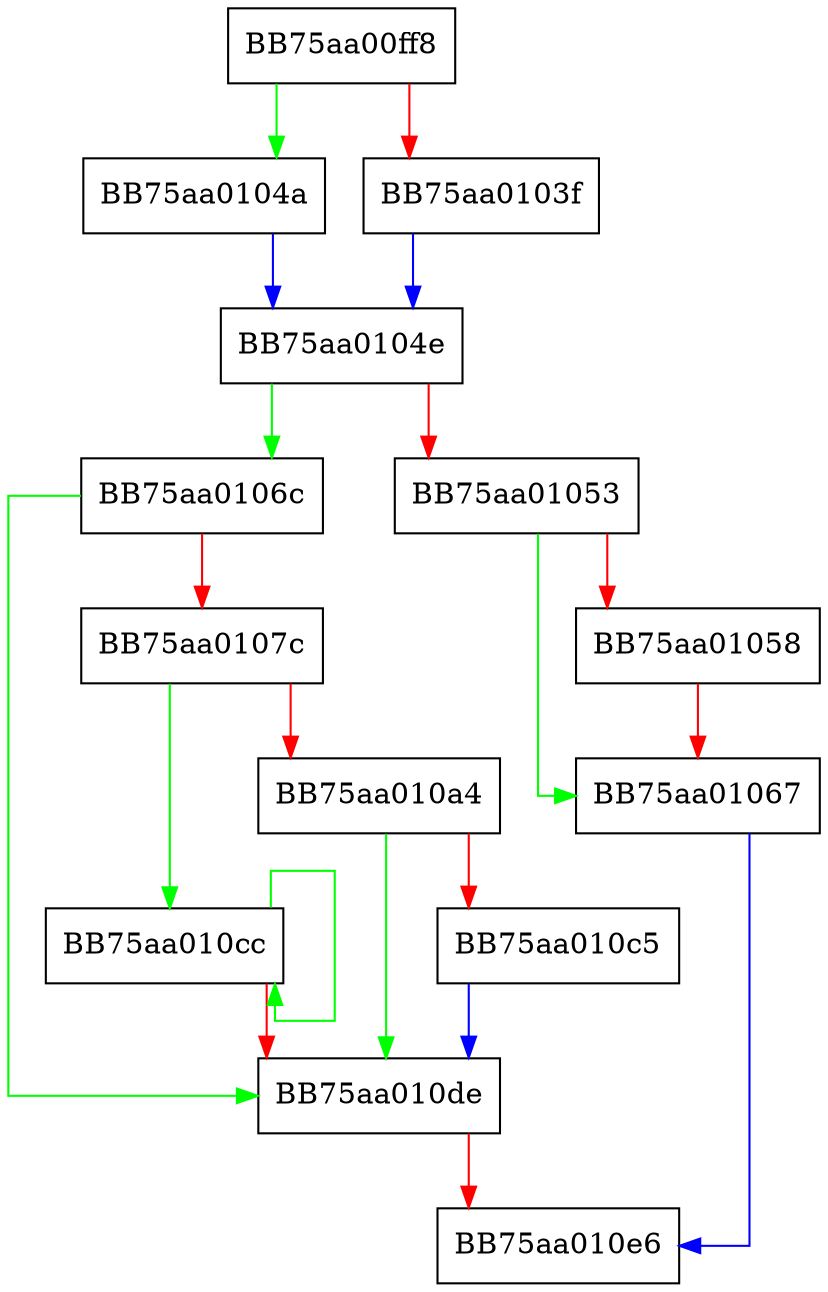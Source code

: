 digraph _Wcsxfrm {
  node [shape="box"];
  graph [splines=ortho];
  BB75aa00ff8 -> BB75aa0104a [color="green"];
  BB75aa00ff8 -> BB75aa0103f [color="red"];
  BB75aa0103f -> BB75aa0104e [color="blue"];
  BB75aa0104a -> BB75aa0104e [color="blue"];
  BB75aa0104e -> BB75aa0106c [color="green"];
  BB75aa0104e -> BB75aa01053 [color="red"];
  BB75aa01053 -> BB75aa01067 [color="green"];
  BB75aa01053 -> BB75aa01058 [color="red"];
  BB75aa01058 -> BB75aa01067 [color="red"];
  BB75aa01067 -> BB75aa010e6 [color="blue"];
  BB75aa0106c -> BB75aa010de [color="green"];
  BB75aa0106c -> BB75aa0107c [color="red"];
  BB75aa0107c -> BB75aa010cc [color="green"];
  BB75aa0107c -> BB75aa010a4 [color="red"];
  BB75aa010a4 -> BB75aa010de [color="green"];
  BB75aa010a4 -> BB75aa010c5 [color="red"];
  BB75aa010c5 -> BB75aa010de [color="blue"];
  BB75aa010cc -> BB75aa010cc [color="green"];
  BB75aa010cc -> BB75aa010de [color="red"];
  BB75aa010de -> BB75aa010e6 [color="red"];
}
